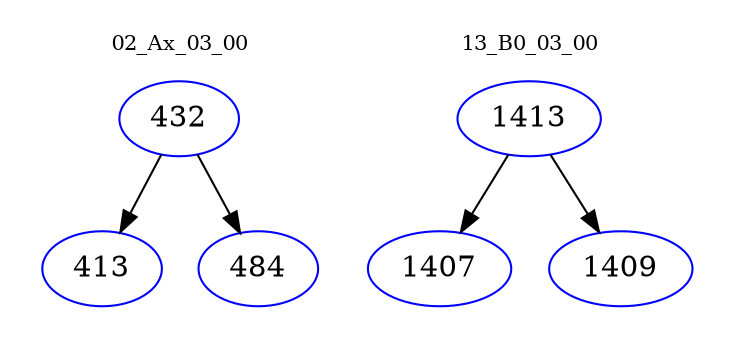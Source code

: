digraph{
subgraph cluster_0 {
color = white
label = "02_Ax_03_00";
fontsize=10;
T0_432 [label="432", color="blue"]
T0_432 -> T0_413 [color="black"]
T0_413 [label="413", color="blue"]
T0_432 -> T0_484 [color="black"]
T0_484 [label="484", color="blue"]
}
subgraph cluster_1 {
color = white
label = "13_B0_03_00";
fontsize=10;
T1_1413 [label="1413", color="blue"]
T1_1413 -> T1_1407 [color="black"]
T1_1407 [label="1407", color="blue"]
T1_1413 -> T1_1409 [color="black"]
T1_1409 [label="1409", color="blue"]
}
}
